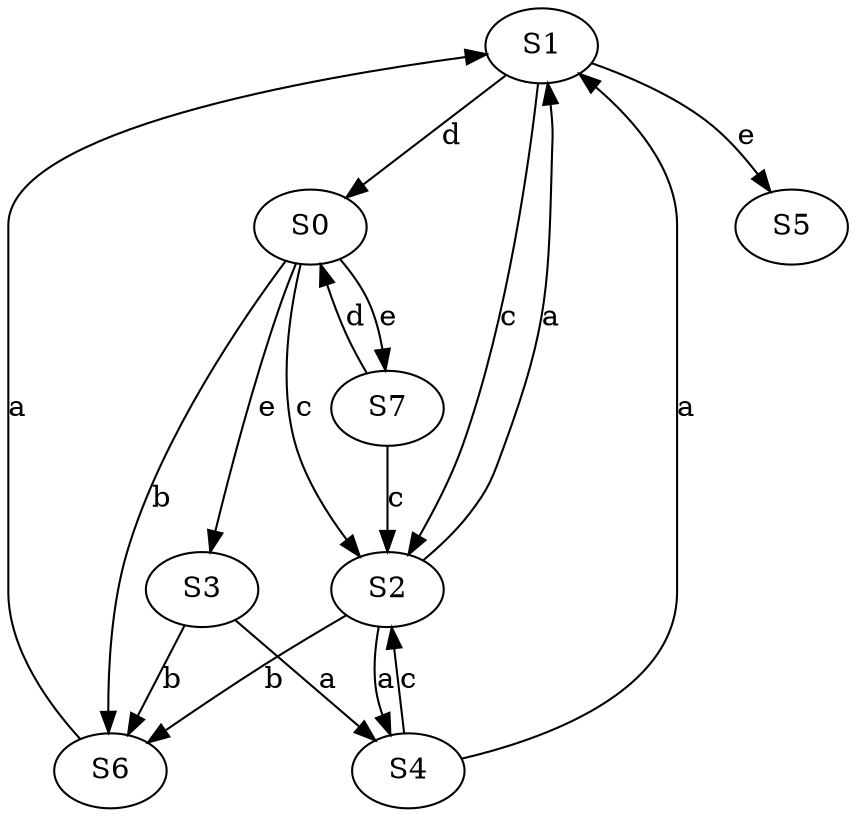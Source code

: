 strict digraph  {
S1;
S4;
S6;
S2;
S0;
S5;
S3;
S7;
S1 -> S2  [label=c];
S1 -> S0  [label=d];
S1 -> S5  [label=e];
S4 -> S1  [label=a];
S4 -> S2  [label=c];
S6 -> S1  [label=a];
S2 -> S1  [label=a];
S2 -> S4  [label=a];
S2 -> S6  [label=b];
S0 -> S6  [label=b];
S0 -> S2  [label=c];
S0 -> S3  [label=e];
S0 -> S7  [label=e];
S3 -> S4  [label=a];
S3 -> S6  [label=b];
S7 -> S2  [label=c];
S7 -> S0  [label=d];
}
